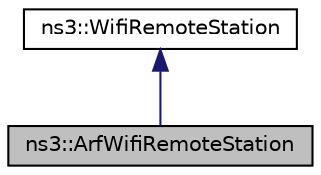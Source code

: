 digraph "ns3::ArfWifiRemoteStation"
{
 // LATEX_PDF_SIZE
  edge [fontname="Helvetica",fontsize="10",labelfontname="Helvetica",labelfontsize="10"];
  node [fontname="Helvetica",fontsize="10",shape=record];
  Node1 [label="ns3::ArfWifiRemoteStation",height=0.2,width=0.4,color="black", fillcolor="grey75", style="filled", fontcolor="black",tooltip="hold per-remote-station state for ARF Wifi manager."];
  Node2 -> Node1 [dir="back",color="midnightblue",fontsize="10",style="solid",fontname="Helvetica"];
  Node2 [label="ns3::WifiRemoteStation",height=0.2,width=0.4,color="black", fillcolor="white", style="filled",URL="$structns3_1_1_wifi_remote_station.html",tooltip="hold per-remote-station state."];
}
